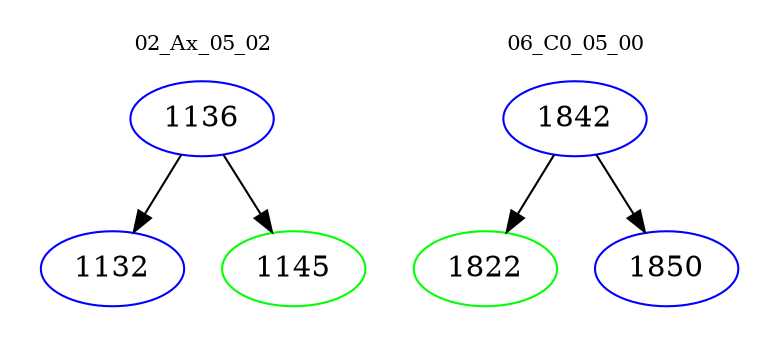 digraph{
subgraph cluster_0 {
color = white
label = "02_Ax_05_02";
fontsize=10;
T0_1136 [label="1136", color="blue"]
T0_1136 -> T0_1132 [color="black"]
T0_1132 [label="1132", color="blue"]
T0_1136 -> T0_1145 [color="black"]
T0_1145 [label="1145", color="green"]
}
subgraph cluster_1 {
color = white
label = "06_C0_05_00";
fontsize=10;
T1_1842 [label="1842", color="blue"]
T1_1842 -> T1_1822 [color="black"]
T1_1822 [label="1822", color="green"]
T1_1842 -> T1_1850 [color="black"]
T1_1850 [label="1850", color="blue"]
}
}
